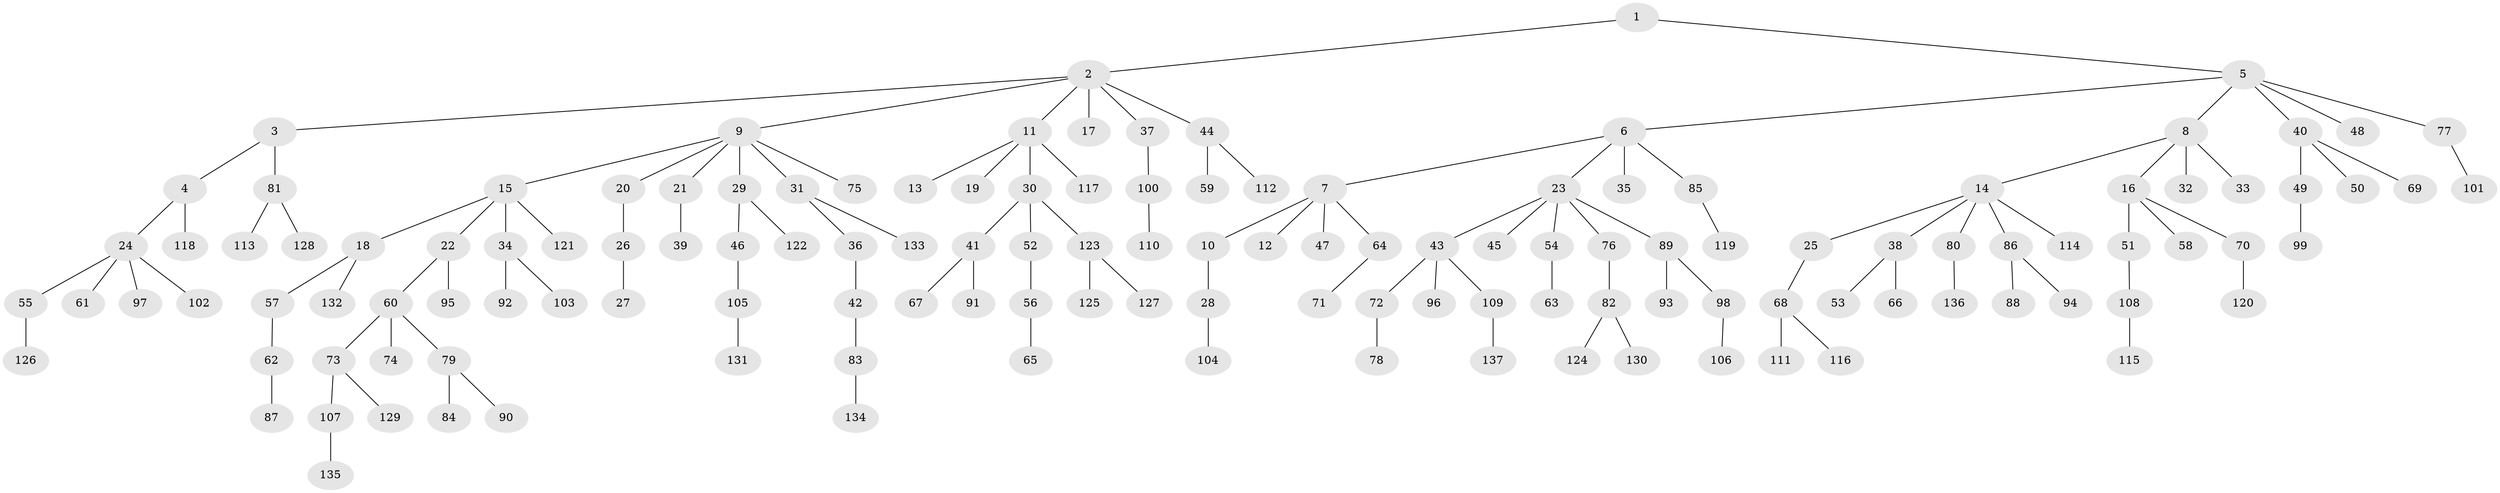 // coarse degree distribution, {3: 0.07272727272727272, 4: 0.10909090909090909, 2: 0.41818181818181815, 5: 0.01818181818181818, 1: 0.38181818181818183}
// Generated by graph-tools (version 1.1) at 2025/51/03/04/25 22:51:40]
// undirected, 137 vertices, 136 edges
graph export_dot {
  node [color=gray90,style=filled];
  1;
  2;
  3;
  4;
  5;
  6;
  7;
  8;
  9;
  10;
  11;
  12;
  13;
  14;
  15;
  16;
  17;
  18;
  19;
  20;
  21;
  22;
  23;
  24;
  25;
  26;
  27;
  28;
  29;
  30;
  31;
  32;
  33;
  34;
  35;
  36;
  37;
  38;
  39;
  40;
  41;
  42;
  43;
  44;
  45;
  46;
  47;
  48;
  49;
  50;
  51;
  52;
  53;
  54;
  55;
  56;
  57;
  58;
  59;
  60;
  61;
  62;
  63;
  64;
  65;
  66;
  67;
  68;
  69;
  70;
  71;
  72;
  73;
  74;
  75;
  76;
  77;
  78;
  79;
  80;
  81;
  82;
  83;
  84;
  85;
  86;
  87;
  88;
  89;
  90;
  91;
  92;
  93;
  94;
  95;
  96;
  97;
  98;
  99;
  100;
  101;
  102;
  103;
  104;
  105;
  106;
  107;
  108;
  109;
  110;
  111;
  112;
  113;
  114;
  115;
  116;
  117;
  118;
  119;
  120;
  121;
  122;
  123;
  124;
  125;
  126;
  127;
  128;
  129;
  130;
  131;
  132;
  133;
  134;
  135;
  136;
  137;
  1 -- 2;
  1 -- 5;
  2 -- 3;
  2 -- 9;
  2 -- 11;
  2 -- 17;
  2 -- 37;
  2 -- 44;
  3 -- 4;
  3 -- 81;
  4 -- 24;
  4 -- 118;
  5 -- 6;
  5 -- 8;
  5 -- 40;
  5 -- 48;
  5 -- 77;
  6 -- 7;
  6 -- 23;
  6 -- 35;
  6 -- 85;
  7 -- 10;
  7 -- 12;
  7 -- 47;
  7 -- 64;
  8 -- 14;
  8 -- 16;
  8 -- 32;
  8 -- 33;
  9 -- 15;
  9 -- 20;
  9 -- 21;
  9 -- 29;
  9 -- 31;
  9 -- 75;
  10 -- 28;
  11 -- 13;
  11 -- 19;
  11 -- 30;
  11 -- 117;
  14 -- 25;
  14 -- 38;
  14 -- 80;
  14 -- 86;
  14 -- 114;
  15 -- 18;
  15 -- 22;
  15 -- 34;
  15 -- 121;
  16 -- 51;
  16 -- 58;
  16 -- 70;
  18 -- 57;
  18 -- 132;
  20 -- 26;
  21 -- 39;
  22 -- 60;
  22 -- 95;
  23 -- 43;
  23 -- 45;
  23 -- 54;
  23 -- 76;
  23 -- 89;
  24 -- 55;
  24 -- 61;
  24 -- 97;
  24 -- 102;
  25 -- 68;
  26 -- 27;
  28 -- 104;
  29 -- 46;
  29 -- 122;
  30 -- 41;
  30 -- 52;
  30 -- 123;
  31 -- 36;
  31 -- 133;
  34 -- 92;
  34 -- 103;
  36 -- 42;
  37 -- 100;
  38 -- 53;
  38 -- 66;
  40 -- 49;
  40 -- 50;
  40 -- 69;
  41 -- 67;
  41 -- 91;
  42 -- 83;
  43 -- 72;
  43 -- 96;
  43 -- 109;
  44 -- 59;
  44 -- 112;
  46 -- 105;
  49 -- 99;
  51 -- 108;
  52 -- 56;
  54 -- 63;
  55 -- 126;
  56 -- 65;
  57 -- 62;
  60 -- 73;
  60 -- 74;
  60 -- 79;
  62 -- 87;
  64 -- 71;
  68 -- 111;
  68 -- 116;
  70 -- 120;
  72 -- 78;
  73 -- 107;
  73 -- 129;
  76 -- 82;
  77 -- 101;
  79 -- 84;
  79 -- 90;
  80 -- 136;
  81 -- 113;
  81 -- 128;
  82 -- 124;
  82 -- 130;
  83 -- 134;
  85 -- 119;
  86 -- 88;
  86 -- 94;
  89 -- 93;
  89 -- 98;
  98 -- 106;
  100 -- 110;
  105 -- 131;
  107 -- 135;
  108 -- 115;
  109 -- 137;
  123 -- 125;
  123 -- 127;
}
